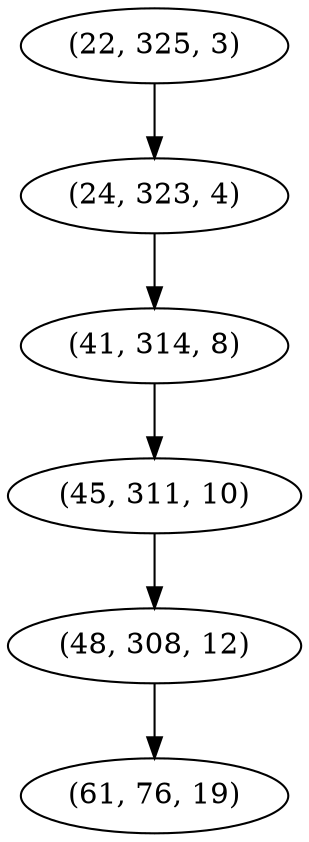 digraph tree {
    "(22, 325, 3)";
    "(24, 323, 4)";
    "(41, 314, 8)";
    "(45, 311, 10)";
    "(48, 308, 12)";
    "(61, 76, 19)";
    "(22, 325, 3)" -> "(24, 323, 4)";
    "(24, 323, 4)" -> "(41, 314, 8)";
    "(41, 314, 8)" -> "(45, 311, 10)";
    "(45, 311, 10)" -> "(48, 308, 12)";
    "(48, 308, 12)" -> "(61, 76, 19)";
}
